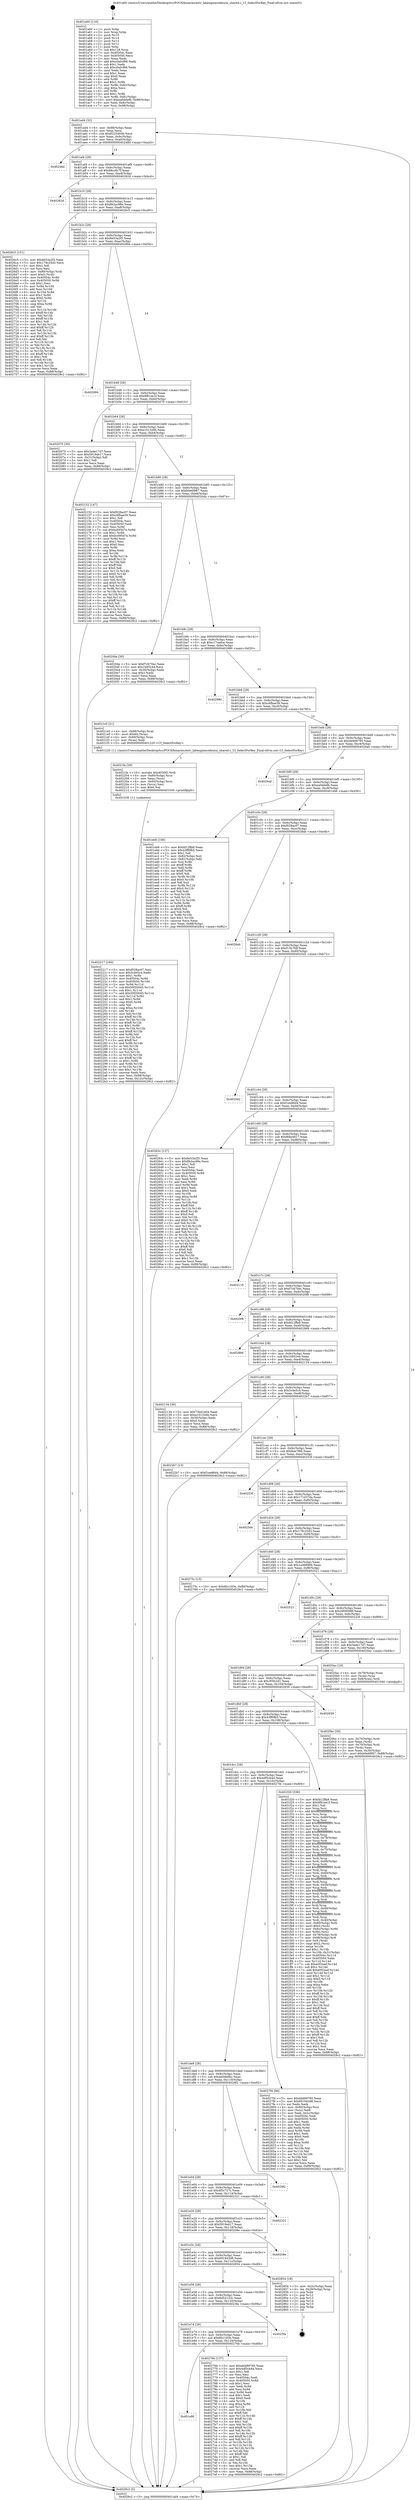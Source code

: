 digraph "0x401a60" {
  label = "0x401a60 (/mnt/c/Users/mathe/Desktop/tcc/POCII/binaries/extr_labenginecodeuiui_shared.c_UI_SelectForKey_Final-ollvm.out::main(0))"
  labelloc = "t"
  node[shape=record]

  Entry [label="",width=0.3,height=0.3,shape=circle,fillcolor=black,style=filled]
  "0x401ad4" [label="{
     0x401ad4 [32]\l
     | [instrs]\l
     &nbsp;&nbsp;0x401ad4 \<+6\>: mov -0x88(%rbp),%eax\l
     &nbsp;&nbsp;0x401ada \<+2\>: mov %eax,%ecx\l
     &nbsp;&nbsp;0x401adc \<+6\>: sub $0x8225493b,%ecx\l
     &nbsp;&nbsp;0x401ae2 \<+6\>: mov %eax,-0x9c(%rbp)\l
     &nbsp;&nbsp;0x401ae8 \<+6\>: mov %ecx,-0xa0(%rbp)\l
     &nbsp;&nbsp;0x401aee \<+6\>: je 000000000040248d \<main+0xa2d\>\l
  }"]
  "0x40248d" [label="{
     0x40248d\l
  }", style=dashed]
  "0x401af4" [label="{
     0x401af4 [28]\l
     | [instrs]\l
     &nbsp;&nbsp;0x401af4 \<+5\>: jmp 0000000000401af9 \<main+0x99\>\l
     &nbsp;&nbsp;0x401af9 \<+6\>: mov -0x9c(%rbp),%eax\l
     &nbsp;&nbsp;0x401aff \<+5\>: sub $0x88cc6c7f,%eax\l
     &nbsp;&nbsp;0x401b04 \<+6\>: mov %eax,-0xa4(%rbp)\l
     &nbsp;&nbsp;0x401b0a \<+6\>: je 000000000040262d \<main+0xbcd\>\l
  }"]
  Exit [label="",width=0.3,height=0.3,shape=circle,fillcolor=black,style=filled,peripheries=2]
  "0x40262d" [label="{
     0x40262d\l
  }", style=dashed]
  "0x401b10" [label="{
     0x401b10 [28]\l
     | [instrs]\l
     &nbsp;&nbsp;0x401b10 \<+5\>: jmp 0000000000401b15 \<main+0xb5\>\l
     &nbsp;&nbsp;0x401b15 \<+6\>: mov -0x9c(%rbp),%eax\l
     &nbsp;&nbsp;0x401b1b \<+5\>: sub $0x8b2ac98e,%eax\l
     &nbsp;&nbsp;0x401b20 \<+6\>: mov %eax,-0xa8(%rbp)\l
     &nbsp;&nbsp;0x401b26 \<+6\>: je 00000000004026c5 \<main+0xc65\>\l
  }"]
  "0x401e90" [label="{
     0x401e90\l
  }", style=dashed]
  "0x4026c5" [label="{
     0x4026c5 [151]\l
     | [instrs]\l
     &nbsp;&nbsp;0x4026c5 \<+5\>: mov $0x8e53a2f3,%eax\l
     &nbsp;&nbsp;0x4026ca \<+5\>: mov $0x179c25d3,%ecx\l
     &nbsp;&nbsp;0x4026cf \<+2\>: mov $0x1,%dl\l
     &nbsp;&nbsp;0x4026d1 \<+2\>: xor %esi,%esi\l
     &nbsp;&nbsp;0x4026d3 \<+4\>: mov -0x80(%rbp),%rdi\l
     &nbsp;&nbsp;0x4026d7 \<+6\>: movl $0x0,(%rdi)\l
     &nbsp;&nbsp;0x4026dd \<+8\>: mov 0x40504c,%r8d\l
     &nbsp;&nbsp;0x4026e5 \<+8\>: mov 0x405050,%r9d\l
     &nbsp;&nbsp;0x4026ed \<+3\>: sub $0x1,%esi\l
     &nbsp;&nbsp;0x4026f0 \<+3\>: mov %r8d,%r10d\l
     &nbsp;&nbsp;0x4026f3 \<+3\>: add %esi,%r10d\l
     &nbsp;&nbsp;0x4026f6 \<+4\>: imul %r10d,%r8d\l
     &nbsp;&nbsp;0x4026fa \<+4\>: and $0x1,%r8d\l
     &nbsp;&nbsp;0x4026fe \<+4\>: cmp $0x0,%r8d\l
     &nbsp;&nbsp;0x402702 \<+4\>: sete %r11b\l
     &nbsp;&nbsp;0x402706 \<+4\>: cmp $0xa,%r9d\l
     &nbsp;&nbsp;0x40270a \<+3\>: setl %bl\l
     &nbsp;&nbsp;0x40270d \<+3\>: mov %r11b,%r14b\l
     &nbsp;&nbsp;0x402710 \<+4\>: xor $0xff,%r14b\l
     &nbsp;&nbsp;0x402714 \<+3\>: mov %bl,%r15b\l
     &nbsp;&nbsp;0x402717 \<+4\>: xor $0xff,%r15b\l
     &nbsp;&nbsp;0x40271b \<+3\>: xor $0x1,%dl\l
     &nbsp;&nbsp;0x40271e \<+3\>: mov %r14b,%r12b\l
     &nbsp;&nbsp;0x402721 \<+4\>: and $0xff,%r12b\l
     &nbsp;&nbsp;0x402725 \<+3\>: and %dl,%r11b\l
     &nbsp;&nbsp;0x402728 \<+3\>: mov %r15b,%r13b\l
     &nbsp;&nbsp;0x40272b \<+4\>: and $0xff,%r13b\l
     &nbsp;&nbsp;0x40272f \<+2\>: and %dl,%bl\l
     &nbsp;&nbsp;0x402731 \<+3\>: or %r11b,%r12b\l
     &nbsp;&nbsp;0x402734 \<+3\>: or %bl,%r13b\l
     &nbsp;&nbsp;0x402737 \<+3\>: xor %r13b,%r12b\l
     &nbsp;&nbsp;0x40273a \<+3\>: or %r15b,%r14b\l
     &nbsp;&nbsp;0x40273d \<+4\>: xor $0xff,%r14b\l
     &nbsp;&nbsp;0x402741 \<+3\>: or $0x1,%dl\l
     &nbsp;&nbsp;0x402744 \<+3\>: and %dl,%r14b\l
     &nbsp;&nbsp;0x402747 \<+3\>: or %r14b,%r12b\l
     &nbsp;&nbsp;0x40274a \<+4\>: test $0x1,%r12b\l
     &nbsp;&nbsp;0x40274e \<+3\>: cmovne %ecx,%eax\l
     &nbsp;&nbsp;0x402751 \<+6\>: mov %eax,-0x88(%rbp)\l
     &nbsp;&nbsp;0x402757 \<+5\>: jmp 00000000004029c2 \<main+0xf62\>\l
  }"]
  "0x401b2c" [label="{
     0x401b2c [28]\l
     | [instrs]\l
     &nbsp;&nbsp;0x401b2c \<+5\>: jmp 0000000000401b31 \<main+0xd1\>\l
     &nbsp;&nbsp;0x401b31 \<+6\>: mov -0x9c(%rbp),%eax\l
     &nbsp;&nbsp;0x401b37 \<+5\>: sub $0x8e53a2f3,%eax\l
     &nbsp;&nbsp;0x401b3c \<+6\>: mov %eax,-0xac(%rbp)\l
     &nbsp;&nbsp;0x401b42 \<+6\>: je 0000000000402994 \<main+0xf34\>\l
  }"]
  "0x40276b" [label="{
     0x40276b [137]\l
     | [instrs]\l
     &nbsp;&nbsp;0x40276b \<+5\>: mov $0xdd489785,%eax\l
     &nbsp;&nbsp;0x402770 \<+5\>: mov $0x4df5cb4d,%ecx\l
     &nbsp;&nbsp;0x402775 \<+2\>: mov $0x1,%dl\l
     &nbsp;&nbsp;0x402777 \<+2\>: xor %esi,%esi\l
     &nbsp;&nbsp;0x402779 \<+7\>: mov 0x40504c,%edi\l
     &nbsp;&nbsp;0x402780 \<+8\>: mov 0x405050,%r8d\l
     &nbsp;&nbsp;0x402788 \<+3\>: sub $0x1,%esi\l
     &nbsp;&nbsp;0x40278b \<+3\>: mov %edi,%r9d\l
     &nbsp;&nbsp;0x40278e \<+3\>: add %esi,%r9d\l
     &nbsp;&nbsp;0x402791 \<+4\>: imul %r9d,%edi\l
     &nbsp;&nbsp;0x402795 \<+3\>: and $0x1,%edi\l
     &nbsp;&nbsp;0x402798 \<+3\>: cmp $0x0,%edi\l
     &nbsp;&nbsp;0x40279b \<+4\>: sete %r10b\l
     &nbsp;&nbsp;0x40279f \<+4\>: cmp $0xa,%r8d\l
     &nbsp;&nbsp;0x4027a3 \<+4\>: setl %r11b\l
     &nbsp;&nbsp;0x4027a7 \<+3\>: mov %r10b,%bl\l
     &nbsp;&nbsp;0x4027aa \<+3\>: xor $0xff,%bl\l
     &nbsp;&nbsp;0x4027ad \<+3\>: mov %r11b,%r14b\l
     &nbsp;&nbsp;0x4027b0 \<+4\>: xor $0xff,%r14b\l
     &nbsp;&nbsp;0x4027b4 \<+3\>: xor $0x1,%dl\l
     &nbsp;&nbsp;0x4027b7 \<+3\>: mov %bl,%r15b\l
     &nbsp;&nbsp;0x4027ba \<+4\>: and $0xff,%r15b\l
     &nbsp;&nbsp;0x4027be \<+3\>: and %dl,%r10b\l
     &nbsp;&nbsp;0x4027c1 \<+3\>: mov %r14b,%r12b\l
     &nbsp;&nbsp;0x4027c4 \<+4\>: and $0xff,%r12b\l
     &nbsp;&nbsp;0x4027c8 \<+3\>: and %dl,%r11b\l
     &nbsp;&nbsp;0x4027cb \<+3\>: or %r10b,%r15b\l
     &nbsp;&nbsp;0x4027ce \<+3\>: or %r11b,%r12b\l
     &nbsp;&nbsp;0x4027d1 \<+3\>: xor %r12b,%r15b\l
     &nbsp;&nbsp;0x4027d4 \<+3\>: or %r14b,%bl\l
     &nbsp;&nbsp;0x4027d7 \<+3\>: xor $0xff,%bl\l
     &nbsp;&nbsp;0x4027da \<+3\>: or $0x1,%dl\l
     &nbsp;&nbsp;0x4027dd \<+2\>: and %dl,%bl\l
     &nbsp;&nbsp;0x4027df \<+3\>: or %bl,%r15b\l
     &nbsp;&nbsp;0x4027e2 \<+4\>: test $0x1,%r15b\l
     &nbsp;&nbsp;0x4027e6 \<+3\>: cmovne %ecx,%eax\l
     &nbsp;&nbsp;0x4027e9 \<+6\>: mov %eax,-0x88(%rbp)\l
     &nbsp;&nbsp;0x4027ef \<+5\>: jmp 00000000004029c2 \<main+0xf62\>\l
  }"]
  "0x402994" [label="{
     0x402994\l
  }", style=dashed]
  "0x401b48" [label="{
     0x401b48 [28]\l
     | [instrs]\l
     &nbsp;&nbsp;0x401b48 \<+5\>: jmp 0000000000401b4d \<main+0xed\>\l
     &nbsp;&nbsp;0x401b4d \<+6\>: mov -0x9c(%rbp),%eax\l
     &nbsp;&nbsp;0x401b53 \<+5\>: sub $0x9f81ee1f,%eax\l
     &nbsp;&nbsp;0x401b58 \<+6\>: mov %eax,-0xb0(%rbp)\l
     &nbsp;&nbsp;0x401b5e \<+6\>: je 0000000000402070 \<main+0x610\>\l
  }"]
  "0x401e74" [label="{
     0x401e74 [28]\l
     | [instrs]\l
     &nbsp;&nbsp;0x401e74 \<+5\>: jmp 0000000000401e79 \<main+0x419\>\l
     &nbsp;&nbsp;0x401e79 \<+6\>: mov -0x9c(%rbp),%eax\l
     &nbsp;&nbsp;0x401e7f \<+5\>: sub $0x6fcc183e,%eax\l
     &nbsp;&nbsp;0x401e84 \<+6\>: mov %eax,-0x124(%rbp)\l
     &nbsp;&nbsp;0x401e8a \<+6\>: je 000000000040276b \<main+0xd0b\>\l
  }"]
  "0x402070" [label="{
     0x402070 [30]\l
     | [instrs]\l
     &nbsp;&nbsp;0x402070 \<+5\>: mov $0x3ade17d7,%eax\l
     &nbsp;&nbsp;0x402075 \<+5\>: mov $0x5919ab17,%ecx\l
     &nbsp;&nbsp;0x40207a \<+3\>: mov -0x31(%rbp),%dl\l
     &nbsp;&nbsp;0x40207d \<+3\>: test $0x1,%dl\l
     &nbsp;&nbsp;0x402080 \<+3\>: cmovne %ecx,%eax\l
     &nbsp;&nbsp;0x402083 \<+6\>: mov %eax,-0x88(%rbp)\l
     &nbsp;&nbsp;0x402089 \<+5\>: jmp 00000000004029c2 \<main+0xf62\>\l
  }"]
  "0x401b64" [label="{
     0x401b64 [28]\l
     | [instrs]\l
     &nbsp;&nbsp;0x401b64 \<+5\>: jmp 0000000000401b69 \<main+0x109\>\l
     &nbsp;&nbsp;0x401b69 \<+6\>: mov -0x9c(%rbp),%eax\l
     &nbsp;&nbsp;0x401b6f \<+5\>: sub $0xa101326b,%eax\l
     &nbsp;&nbsp;0x401b74 \<+6\>: mov %eax,-0xb4(%rbp)\l
     &nbsp;&nbsp;0x401b7a \<+6\>: je 0000000000402152 \<main+0x6f2\>\l
  }"]
  "0x4023fa" [label="{
     0x4023fa\l
  }", style=dashed]
  "0x402152" [label="{
     0x402152 [147]\l
     | [instrs]\l
     &nbsp;&nbsp;0x402152 \<+5\>: mov $0xf028ac07,%eax\l
     &nbsp;&nbsp;0x402157 \<+5\>: mov $0xc6fbae39,%ecx\l
     &nbsp;&nbsp;0x40215c \<+2\>: mov $0x1,%dl\l
     &nbsp;&nbsp;0x40215e \<+7\>: mov 0x40504c,%esi\l
     &nbsp;&nbsp;0x402165 \<+7\>: mov 0x405050,%edi\l
     &nbsp;&nbsp;0x40216c \<+3\>: mov %esi,%r8d\l
     &nbsp;&nbsp;0x40216f \<+7\>: sub $0xbc695d7e,%r8d\l
     &nbsp;&nbsp;0x402176 \<+4\>: sub $0x1,%r8d\l
     &nbsp;&nbsp;0x40217a \<+7\>: add $0xbc695d7e,%r8d\l
     &nbsp;&nbsp;0x402181 \<+4\>: imul %r8d,%esi\l
     &nbsp;&nbsp;0x402185 \<+3\>: and $0x1,%esi\l
     &nbsp;&nbsp;0x402188 \<+3\>: cmp $0x0,%esi\l
     &nbsp;&nbsp;0x40218b \<+4\>: sete %r9b\l
     &nbsp;&nbsp;0x40218f \<+3\>: cmp $0xa,%edi\l
     &nbsp;&nbsp;0x402192 \<+4\>: setl %r10b\l
     &nbsp;&nbsp;0x402196 \<+3\>: mov %r9b,%r11b\l
     &nbsp;&nbsp;0x402199 \<+4\>: xor $0xff,%r11b\l
     &nbsp;&nbsp;0x40219d \<+3\>: mov %r10b,%bl\l
     &nbsp;&nbsp;0x4021a0 \<+3\>: xor $0xff,%bl\l
     &nbsp;&nbsp;0x4021a3 \<+3\>: xor $0x0,%dl\l
     &nbsp;&nbsp;0x4021a6 \<+3\>: mov %r11b,%r14b\l
     &nbsp;&nbsp;0x4021a9 \<+4\>: and $0x0,%r14b\l
     &nbsp;&nbsp;0x4021ad \<+3\>: and %dl,%r9b\l
     &nbsp;&nbsp;0x4021b0 \<+3\>: mov %bl,%r15b\l
     &nbsp;&nbsp;0x4021b3 \<+4\>: and $0x0,%r15b\l
     &nbsp;&nbsp;0x4021b7 \<+3\>: and %dl,%r10b\l
     &nbsp;&nbsp;0x4021ba \<+3\>: or %r9b,%r14b\l
     &nbsp;&nbsp;0x4021bd \<+3\>: or %r10b,%r15b\l
     &nbsp;&nbsp;0x4021c0 \<+3\>: xor %r15b,%r14b\l
     &nbsp;&nbsp;0x4021c3 \<+3\>: or %bl,%r11b\l
     &nbsp;&nbsp;0x4021c6 \<+4\>: xor $0xff,%r11b\l
     &nbsp;&nbsp;0x4021ca \<+3\>: or $0x0,%dl\l
     &nbsp;&nbsp;0x4021cd \<+3\>: and %dl,%r11b\l
     &nbsp;&nbsp;0x4021d0 \<+3\>: or %r11b,%r14b\l
     &nbsp;&nbsp;0x4021d3 \<+4\>: test $0x1,%r14b\l
     &nbsp;&nbsp;0x4021d7 \<+3\>: cmovne %ecx,%eax\l
     &nbsp;&nbsp;0x4021da \<+6\>: mov %eax,-0x88(%rbp)\l
     &nbsp;&nbsp;0x4021e0 \<+5\>: jmp 00000000004029c2 \<main+0xf62\>\l
  }"]
  "0x401b80" [label="{
     0x401b80 [28]\l
     | [instrs]\l
     &nbsp;&nbsp;0x401b80 \<+5\>: jmp 0000000000401b85 \<main+0x125\>\l
     &nbsp;&nbsp;0x401b85 \<+6\>: mov -0x9c(%rbp),%eax\l
     &nbsp;&nbsp;0x401b8b \<+5\>: sub $0xb0e6f987,%eax\l
     &nbsp;&nbsp;0x401b90 \<+6\>: mov %eax,-0xb8(%rbp)\l
     &nbsp;&nbsp;0x401b96 \<+6\>: je 00000000004020da \<main+0x67a\>\l
  }"]
  "0x401e58" [label="{
     0x401e58 [28]\l
     | [instrs]\l
     &nbsp;&nbsp;0x401e58 \<+5\>: jmp 0000000000401e5d \<main+0x3fd\>\l
     &nbsp;&nbsp;0x401e5d \<+6\>: mov -0x9c(%rbp),%eax\l
     &nbsp;&nbsp;0x401e63 \<+5\>: sub $0x6d52123c,%eax\l
     &nbsp;&nbsp;0x401e68 \<+6\>: mov %eax,-0x120(%rbp)\l
     &nbsp;&nbsp;0x401e6e \<+6\>: je 00000000004023fa \<main+0x99a\>\l
  }"]
  "0x4020da" [label="{
     0x4020da [30]\l
     | [instrs]\l
     &nbsp;&nbsp;0x4020da \<+5\>: mov $0xf7c670ec,%eax\l
     &nbsp;&nbsp;0x4020df \<+5\>: mov $0x1b95244,%ecx\l
     &nbsp;&nbsp;0x4020e4 \<+3\>: mov -0x30(%rbp),%edx\l
     &nbsp;&nbsp;0x4020e7 \<+3\>: cmp $0x1,%edx\l
     &nbsp;&nbsp;0x4020ea \<+3\>: cmovl %ecx,%eax\l
     &nbsp;&nbsp;0x4020ed \<+6\>: mov %eax,-0x88(%rbp)\l
     &nbsp;&nbsp;0x4020f3 \<+5\>: jmp 00000000004029c2 \<main+0xf62\>\l
  }"]
  "0x401b9c" [label="{
     0x401b9c [28]\l
     | [instrs]\l
     &nbsp;&nbsp;0x401b9c \<+5\>: jmp 0000000000401ba1 \<main+0x141\>\l
     &nbsp;&nbsp;0x401ba1 \<+6\>: mov -0x9c(%rbp),%eax\l
     &nbsp;&nbsp;0x401ba7 \<+5\>: sub $0xc17cadce,%eax\l
     &nbsp;&nbsp;0x401bac \<+6\>: mov %eax,-0xbc(%rbp)\l
     &nbsp;&nbsp;0x401bb2 \<+6\>: je 0000000000402980 \<main+0xf20\>\l
  }"]
  "0x402854" [label="{
     0x402854 [18]\l
     | [instrs]\l
     &nbsp;&nbsp;0x402854 \<+3\>: mov -0x2c(%rbp),%eax\l
     &nbsp;&nbsp;0x402857 \<+4\>: lea -0x28(%rbp),%rsp\l
     &nbsp;&nbsp;0x40285b \<+1\>: pop %rbx\l
     &nbsp;&nbsp;0x40285c \<+2\>: pop %r12\l
     &nbsp;&nbsp;0x40285e \<+2\>: pop %r13\l
     &nbsp;&nbsp;0x402860 \<+2\>: pop %r14\l
     &nbsp;&nbsp;0x402862 \<+2\>: pop %r15\l
     &nbsp;&nbsp;0x402864 \<+1\>: pop %rbp\l
     &nbsp;&nbsp;0x402865 \<+1\>: ret\l
  }"]
  "0x402980" [label="{
     0x402980\l
  }", style=dashed]
  "0x401bb8" [label="{
     0x401bb8 [28]\l
     | [instrs]\l
     &nbsp;&nbsp;0x401bb8 \<+5\>: jmp 0000000000401bbd \<main+0x15d\>\l
     &nbsp;&nbsp;0x401bbd \<+6\>: mov -0x9c(%rbp),%eax\l
     &nbsp;&nbsp;0x401bc3 \<+5\>: sub $0xc6fbae39,%eax\l
     &nbsp;&nbsp;0x401bc8 \<+6\>: mov %eax,-0xc0(%rbp)\l
     &nbsp;&nbsp;0x401bce \<+6\>: je 00000000004021e5 \<main+0x785\>\l
  }"]
  "0x401e3c" [label="{
     0x401e3c [28]\l
     | [instrs]\l
     &nbsp;&nbsp;0x401e3c \<+5\>: jmp 0000000000401e41 \<main+0x3e1\>\l
     &nbsp;&nbsp;0x401e41 \<+6\>: mov -0x9c(%rbp),%eax\l
     &nbsp;&nbsp;0x401e47 \<+5\>: sub $0x691943d8,%eax\l
     &nbsp;&nbsp;0x401e4c \<+6\>: mov %eax,-0x11c(%rbp)\l
     &nbsp;&nbsp;0x401e52 \<+6\>: je 0000000000402854 \<main+0xdf4\>\l
  }"]
  "0x4021e5" [label="{
     0x4021e5 [21]\l
     | [instrs]\l
     &nbsp;&nbsp;0x4021e5 \<+4\>: mov -0x68(%rbp),%rax\l
     &nbsp;&nbsp;0x4021e9 \<+6\>: movl $0x64,(%rax)\l
     &nbsp;&nbsp;0x4021ef \<+4\>: mov -0x68(%rbp),%rax\l
     &nbsp;&nbsp;0x4021f3 \<+2\>: mov (%rax),%edi\l
     &nbsp;&nbsp;0x4021f5 \<+5\>: call 0000000000401220 \<UI_SelectForKey\>\l
     | [calls]\l
     &nbsp;&nbsp;0x401220 \{1\} (/mnt/c/Users/mathe/Desktop/tcc/POCII/binaries/extr_labenginecodeuiui_shared.c_UI_SelectForKey_Final-ollvm.out::UI_SelectForKey)\l
  }"]
  "0x401bd4" [label="{
     0x401bd4 [28]\l
     | [instrs]\l
     &nbsp;&nbsp;0x401bd4 \<+5\>: jmp 0000000000401bd9 \<main+0x179\>\l
     &nbsp;&nbsp;0x401bd9 \<+6\>: mov -0x9c(%rbp),%eax\l
     &nbsp;&nbsp;0x401bdf \<+5\>: sub $0xdd489785,%eax\l
     &nbsp;&nbsp;0x401be4 \<+6\>: mov %eax,-0xc4(%rbp)\l
     &nbsp;&nbsp;0x401bea \<+6\>: je 00000000004029ad \<main+0xf4d\>\l
  }"]
  "0x40208e" [label="{
     0x40208e\l
  }", style=dashed]
  "0x4029ad" [label="{
     0x4029ad\l
  }", style=dashed]
  "0x401bf0" [label="{
     0x401bf0 [28]\l
     | [instrs]\l
     &nbsp;&nbsp;0x401bf0 \<+5\>: jmp 0000000000401bf5 \<main+0x195\>\l
     &nbsp;&nbsp;0x401bf5 \<+6\>: mov -0x9c(%rbp),%eax\l
     &nbsp;&nbsp;0x401bfb \<+5\>: sub $0xea0ddefb,%eax\l
     &nbsp;&nbsp;0x401c00 \<+6\>: mov %eax,-0xc8(%rbp)\l
     &nbsp;&nbsp;0x401c06 \<+6\>: je 0000000000401eb6 \<main+0x456\>\l
  }"]
  "0x401e20" [label="{
     0x401e20 [28]\l
     | [instrs]\l
     &nbsp;&nbsp;0x401e20 \<+5\>: jmp 0000000000401e25 \<main+0x3c5\>\l
     &nbsp;&nbsp;0x401e25 \<+6\>: mov -0x9c(%rbp),%eax\l
     &nbsp;&nbsp;0x401e2b \<+5\>: sub $0x5919ab17,%eax\l
     &nbsp;&nbsp;0x401e30 \<+6\>: mov %eax,-0x118(%rbp)\l
     &nbsp;&nbsp;0x401e36 \<+6\>: je 000000000040208e \<main+0x62e\>\l
  }"]
  "0x401eb6" [label="{
     0x401eb6 [106]\l
     | [instrs]\l
     &nbsp;&nbsp;0x401eb6 \<+5\>: mov $0xfd12ffa9,%eax\l
     &nbsp;&nbsp;0x401ebb \<+5\>: mov $0x43ff0fb5,%ecx\l
     &nbsp;&nbsp;0x401ec0 \<+2\>: mov $0x1,%dl\l
     &nbsp;&nbsp;0x401ec2 \<+7\>: mov -0x82(%rbp),%sil\l
     &nbsp;&nbsp;0x401ec9 \<+7\>: mov -0x81(%rbp),%dil\l
     &nbsp;&nbsp;0x401ed0 \<+3\>: mov %sil,%r8b\l
     &nbsp;&nbsp;0x401ed3 \<+4\>: xor $0xff,%r8b\l
     &nbsp;&nbsp;0x401ed7 \<+3\>: mov %dil,%r9b\l
     &nbsp;&nbsp;0x401eda \<+4\>: xor $0xff,%r9b\l
     &nbsp;&nbsp;0x401ede \<+3\>: xor $0x0,%dl\l
     &nbsp;&nbsp;0x401ee1 \<+3\>: mov %r8b,%r10b\l
     &nbsp;&nbsp;0x401ee4 \<+4\>: and $0x0,%r10b\l
     &nbsp;&nbsp;0x401ee8 \<+3\>: and %dl,%sil\l
     &nbsp;&nbsp;0x401eeb \<+3\>: mov %r9b,%r11b\l
     &nbsp;&nbsp;0x401eee \<+4\>: and $0x0,%r11b\l
     &nbsp;&nbsp;0x401ef2 \<+3\>: and %dl,%dil\l
     &nbsp;&nbsp;0x401ef5 \<+3\>: or %sil,%r10b\l
     &nbsp;&nbsp;0x401ef8 \<+3\>: or %dil,%r11b\l
     &nbsp;&nbsp;0x401efb \<+3\>: xor %r11b,%r10b\l
     &nbsp;&nbsp;0x401efe \<+3\>: or %r9b,%r8b\l
     &nbsp;&nbsp;0x401f01 \<+4\>: xor $0xff,%r8b\l
     &nbsp;&nbsp;0x401f05 \<+3\>: or $0x0,%dl\l
     &nbsp;&nbsp;0x401f08 \<+3\>: and %dl,%r8b\l
     &nbsp;&nbsp;0x401f0b \<+3\>: or %r8b,%r10b\l
     &nbsp;&nbsp;0x401f0e \<+4\>: test $0x1,%r10b\l
     &nbsp;&nbsp;0x401f12 \<+3\>: cmovne %ecx,%eax\l
     &nbsp;&nbsp;0x401f15 \<+6\>: mov %eax,-0x88(%rbp)\l
     &nbsp;&nbsp;0x401f1b \<+5\>: jmp 00000000004029c2 \<main+0xf62\>\l
  }"]
  "0x401c0c" [label="{
     0x401c0c [28]\l
     | [instrs]\l
     &nbsp;&nbsp;0x401c0c \<+5\>: jmp 0000000000401c11 \<main+0x1b1\>\l
     &nbsp;&nbsp;0x401c11 \<+6\>: mov -0x9c(%rbp),%eax\l
     &nbsp;&nbsp;0x401c17 \<+5\>: sub $0xf028ac07,%eax\l
     &nbsp;&nbsp;0x401c1c \<+6\>: mov %eax,-0xcc(%rbp)\l
     &nbsp;&nbsp;0x401c22 \<+6\>: je 00000000004028ab \<main+0xe4b\>\l
  }"]
  "0x4029c2" [label="{
     0x4029c2 [5]\l
     | [instrs]\l
     &nbsp;&nbsp;0x4029c2 \<+5\>: jmp 0000000000401ad4 \<main+0x74\>\l
  }"]
  "0x401a60" [label="{
     0x401a60 [116]\l
     | [instrs]\l
     &nbsp;&nbsp;0x401a60 \<+1\>: push %rbp\l
     &nbsp;&nbsp;0x401a61 \<+3\>: mov %rsp,%rbp\l
     &nbsp;&nbsp;0x401a64 \<+2\>: push %r15\l
     &nbsp;&nbsp;0x401a66 \<+2\>: push %r14\l
     &nbsp;&nbsp;0x401a68 \<+2\>: push %r13\l
     &nbsp;&nbsp;0x401a6a \<+2\>: push %r12\l
     &nbsp;&nbsp;0x401a6c \<+1\>: push %rbx\l
     &nbsp;&nbsp;0x401a6d \<+7\>: sub $0x128,%rsp\l
     &nbsp;&nbsp;0x401a74 \<+7\>: mov 0x40504c,%eax\l
     &nbsp;&nbsp;0x401a7b \<+7\>: mov 0x405050,%ecx\l
     &nbsp;&nbsp;0x401a82 \<+2\>: mov %eax,%edx\l
     &nbsp;&nbsp;0x401a84 \<+6\>: add $0xc0a0cf66,%edx\l
     &nbsp;&nbsp;0x401a8a \<+3\>: sub $0x1,%edx\l
     &nbsp;&nbsp;0x401a8d \<+6\>: sub $0xc0a0cf66,%edx\l
     &nbsp;&nbsp;0x401a93 \<+3\>: imul %edx,%eax\l
     &nbsp;&nbsp;0x401a96 \<+3\>: and $0x1,%eax\l
     &nbsp;&nbsp;0x401a99 \<+3\>: cmp $0x0,%eax\l
     &nbsp;&nbsp;0x401a9c \<+4\>: sete %r8b\l
     &nbsp;&nbsp;0x401aa0 \<+4\>: and $0x1,%r8b\l
     &nbsp;&nbsp;0x401aa4 \<+7\>: mov %r8b,-0x82(%rbp)\l
     &nbsp;&nbsp;0x401aab \<+3\>: cmp $0xa,%ecx\l
     &nbsp;&nbsp;0x401aae \<+4\>: setl %r8b\l
     &nbsp;&nbsp;0x401ab2 \<+4\>: and $0x1,%r8b\l
     &nbsp;&nbsp;0x401ab6 \<+7\>: mov %r8b,-0x81(%rbp)\l
     &nbsp;&nbsp;0x401abd \<+10\>: movl $0xea0ddefb,-0x88(%rbp)\l
     &nbsp;&nbsp;0x401ac7 \<+6\>: mov %edi,-0x8c(%rbp)\l
     &nbsp;&nbsp;0x401acd \<+7\>: mov %rsi,-0x98(%rbp)\l
  }"]
  "0x402321" [label="{
     0x402321\l
  }", style=dashed]
  "0x4028ab" [label="{
     0x4028ab\l
  }", style=dashed]
  "0x401c28" [label="{
     0x401c28 [28]\l
     | [instrs]\l
     &nbsp;&nbsp;0x401c28 \<+5\>: jmp 0000000000401c2d \<main+0x1cd\>\l
     &nbsp;&nbsp;0x401c2d \<+6\>: mov -0x9c(%rbp),%eax\l
     &nbsp;&nbsp;0x401c33 \<+5\>: sub $0xf13b7fdf,%eax\l
     &nbsp;&nbsp;0x401c38 \<+6\>: mov %eax,-0xd0(%rbp)\l
     &nbsp;&nbsp;0x401c3e \<+6\>: je 00000000004025d2 \<main+0xb72\>\l
  }"]
  "0x401e04" [label="{
     0x401e04 [28]\l
     | [instrs]\l
     &nbsp;&nbsp;0x401e04 \<+5\>: jmp 0000000000401e09 \<main+0x3a9\>\l
     &nbsp;&nbsp;0x401e09 \<+6\>: mov -0x9c(%rbp),%eax\l
     &nbsp;&nbsp;0x401e0f \<+5\>: sub $0x4f5c727c,%eax\l
     &nbsp;&nbsp;0x401e14 \<+6\>: mov %eax,-0x114(%rbp)\l
     &nbsp;&nbsp;0x401e1a \<+6\>: je 0000000000402321 \<main+0x8c1\>\l
  }"]
  "0x4025d2" [label="{
     0x4025d2\l
  }", style=dashed]
  "0x401c44" [label="{
     0x401c44 [28]\l
     | [instrs]\l
     &nbsp;&nbsp;0x401c44 \<+5\>: jmp 0000000000401c49 \<main+0x1e9\>\l
     &nbsp;&nbsp;0x401c49 \<+6\>: mov -0x9c(%rbp),%eax\l
     &nbsp;&nbsp;0x401c4f \<+5\>: sub $0xf1ee86d4,%eax\l
     &nbsp;&nbsp;0x401c54 \<+6\>: mov %eax,-0xd4(%rbp)\l
     &nbsp;&nbsp;0x401c5a \<+6\>: je 000000000040263c \<main+0xbdc\>\l
  }"]
  "0x4028f2" [label="{
     0x4028f2\l
  }", style=dashed]
  "0x40263c" [label="{
     0x40263c [137]\l
     | [instrs]\l
     &nbsp;&nbsp;0x40263c \<+5\>: mov $0x8e53a2f3,%eax\l
     &nbsp;&nbsp;0x402641 \<+5\>: mov $0x8b2ac98e,%ecx\l
     &nbsp;&nbsp;0x402646 \<+2\>: mov $0x1,%dl\l
     &nbsp;&nbsp;0x402648 \<+2\>: xor %esi,%esi\l
     &nbsp;&nbsp;0x40264a \<+7\>: mov 0x40504c,%edi\l
     &nbsp;&nbsp;0x402651 \<+8\>: mov 0x405050,%r8d\l
     &nbsp;&nbsp;0x402659 \<+3\>: sub $0x1,%esi\l
     &nbsp;&nbsp;0x40265c \<+3\>: mov %edi,%r9d\l
     &nbsp;&nbsp;0x40265f \<+3\>: add %esi,%r9d\l
     &nbsp;&nbsp;0x402662 \<+4\>: imul %r9d,%edi\l
     &nbsp;&nbsp;0x402666 \<+3\>: and $0x1,%edi\l
     &nbsp;&nbsp;0x402669 \<+3\>: cmp $0x0,%edi\l
     &nbsp;&nbsp;0x40266c \<+4\>: sete %r10b\l
     &nbsp;&nbsp;0x402670 \<+4\>: cmp $0xa,%r8d\l
     &nbsp;&nbsp;0x402674 \<+4\>: setl %r11b\l
     &nbsp;&nbsp;0x402678 \<+3\>: mov %r10b,%bl\l
     &nbsp;&nbsp;0x40267b \<+3\>: xor $0xff,%bl\l
     &nbsp;&nbsp;0x40267e \<+3\>: mov %r11b,%r14b\l
     &nbsp;&nbsp;0x402681 \<+4\>: xor $0xff,%r14b\l
     &nbsp;&nbsp;0x402685 \<+3\>: xor $0x0,%dl\l
     &nbsp;&nbsp;0x402688 \<+3\>: mov %bl,%r15b\l
     &nbsp;&nbsp;0x40268b \<+4\>: and $0x0,%r15b\l
     &nbsp;&nbsp;0x40268f \<+3\>: and %dl,%r10b\l
     &nbsp;&nbsp;0x402692 \<+3\>: mov %r14b,%r12b\l
     &nbsp;&nbsp;0x402695 \<+4\>: and $0x0,%r12b\l
     &nbsp;&nbsp;0x402699 \<+3\>: and %dl,%r11b\l
     &nbsp;&nbsp;0x40269c \<+3\>: or %r10b,%r15b\l
     &nbsp;&nbsp;0x40269f \<+3\>: or %r11b,%r12b\l
     &nbsp;&nbsp;0x4026a2 \<+3\>: xor %r12b,%r15b\l
     &nbsp;&nbsp;0x4026a5 \<+3\>: or %r14b,%bl\l
     &nbsp;&nbsp;0x4026a8 \<+3\>: xor $0xff,%bl\l
     &nbsp;&nbsp;0x4026ab \<+3\>: or $0x0,%dl\l
     &nbsp;&nbsp;0x4026ae \<+2\>: and %dl,%bl\l
     &nbsp;&nbsp;0x4026b0 \<+3\>: or %bl,%r15b\l
     &nbsp;&nbsp;0x4026b3 \<+4\>: test $0x1,%r15b\l
     &nbsp;&nbsp;0x4026b7 \<+3\>: cmovne %ecx,%eax\l
     &nbsp;&nbsp;0x4026ba \<+6\>: mov %eax,-0x88(%rbp)\l
     &nbsp;&nbsp;0x4026c0 \<+5\>: jmp 00000000004029c2 \<main+0xf62\>\l
  }"]
  "0x401c60" [label="{
     0x401c60 [28]\l
     | [instrs]\l
     &nbsp;&nbsp;0x401c60 \<+5\>: jmp 0000000000401c65 \<main+0x205\>\l
     &nbsp;&nbsp;0x401c65 \<+6\>: mov -0x9c(%rbp),%eax\l
     &nbsp;&nbsp;0x401c6b \<+5\>: sub $0xf68a4817,%eax\l
     &nbsp;&nbsp;0x401c70 \<+6\>: mov %eax,-0xd8(%rbp)\l
     &nbsp;&nbsp;0x401c76 \<+6\>: je 0000000000402116 \<main+0x6b6\>\l
  }"]
  "0x401de8" [label="{
     0x401de8 [28]\l
     | [instrs]\l
     &nbsp;&nbsp;0x401de8 \<+5\>: jmp 0000000000401ded \<main+0x38d\>\l
     &nbsp;&nbsp;0x401ded \<+6\>: mov -0x9c(%rbp),%eax\l
     &nbsp;&nbsp;0x401df3 \<+5\>: sub $0x4e0db6bc,%eax\l
     &nbsp;&nbsp;0x401df8 \<+6\>: mov %eax,-0x110(%rbp)\l
     &nbsp;&nbsp;0x401dfe \<+6\>: je 00000000004028f2 \<main+0xe92\>\l
  }"]
  "0x402116" [label="{
     0x402116\l
  }", style=dashed]
  "0x401c7c" [label="{
     0x401c7c [28]\l
     | [instrs]\l
     &nbsp;&nbsp;0x401c7c \<+5\>: jmp 0000000000401c81 \<main+0x221\>\l
     &nbsp;&nbsp;0x401c81 \<+6\>: mov -0x9c(%rbp),%eax\l
     &nbsp;&nbsp;0x401c87 \<+5\>: sub $0xf7c670ec,%eax\l
     &nbsp;&nbsp;0x401c8c \<+6\>: mov %eax,-0xdc(%rbp)\l
     &nbsp;&nbsp;0x401c92 \<+6\>: je 00000000004020f8 \<main+0x698\>\l
  }"]
  "0x4027f4" [label="{
     0x4027f4 [96]\l
     | [instrs]\l
     &nbsp;&nbsp;0x4027f4 \<+5\>: mov $0xdd489785,%eax\l
     &nbsp;&nbsp;0x4027f9 \<+5\>: mov $0x691943d8,%ecx\l
     &nbsp;&nbsp;0x4027fe \<+2\>: xor %edx,%edx\l
     &nbsp;&nbsp;0x402800 \<+4\>: mov -0x80(%rbp),%rsi\l
     &nbsp;&nbsp;0x402804 \<+2\>: mov (%rsi),%edi\l
     &nbsp;&nbsp;0x402806 \<+3\>: mov %edi,-0x2c(%rbp)\l
     &nbsp;&nbsp;0x402809 \<+7\>: mov 0x40504c,%edi\l
     &nbsp;&nbsp;0x402810 \<+8\>: mov 0x405050,%r8d\l
     &nbsp;&nbsp;0x402818 \<+3\>: sub $0x1,%edx\l
     &nbsp;&nbsp;0x40281b \<+3\>: mov %edi,%r9d\l
     &nbsp;&nbsp;0x40281e \<+3\>: add %edx,%r9d\l
     &nbsp;&nbsp;0x402821 \<+4\>: imul %r9d,%edi\l
     &nbsp;&nbsp;0x402825 \<+3\>: and $0x1,%edi\l
     &nbsp;&nbsp;0x402828 \<+3\>: cmp $0x0,%edi\l
     &nbsp;&nbsp;0x40282b \<+4\>: sete %r10b\l
     &nbsp;&nbsp;0x40282f \<+4\>: cmp $0xa,%r8d\l
     &nbsp;&nbsp;0x402833 \<+4\>: setl %r11b\l
     &nbsp;&nbsp;0x402837 \<+3\>: mov %r10b,%bl\l
     &nbsp;&nbsp;0x40283a \<+3\>: and %r11b,%bl\l
     &nbsp;&nbsp;0x40283d \<+3\>: xor %r11b,%r10b\l
     &nbsp;&nbsp;0x402840 \<+3\>: or %r10b,%bl\l
     &nbsp;&nbsp;0x402843 \<+3\>: test $0x1,%bl\l
     &nbsp;&nbsp;0x402846 \<+3\>: cmovne %ecx,%eax\l
     &nbsp;&nbsp;0x402849 \<+6\>: mov %eax,-0x88(%rbp)\l
     &nbsp;&nbsp;0x40284f \<+5\>: jmp 00000000004029c2 \<main+0xf62\>\l
  }"]
  "0x4020f8" [label="{
     0x4020f8\l
  }", style=dashed]
  "0x401c98" [label="{
     0x401c98 [28]\l
     | [instrs]\l
     &nbsp;&nbsp;0x401c98 \<+5\>: jmp 0000000000401c9d \<main+0x23d\>\l
     &nbsp;&nbsp;0x401c9d \<+6\>: mov -0x9c(%rbp),%eax\l
     &nbsp;&nbsp;0x401ca3 \<+5\>: sub $0xfd12ffa9,%eax\l
     &nbsp;&nbsp;0x401ca8 \<+6\>: mov %eax,-0xe0(%rbp)\l
     &nbsp;&nbsp;0x401cae \<+6\>: je 0000000000402866 \<main+0xe06\>\l
  }"]
  "0x402217" [label="{
     0x402217 [160]\l
     | [instrs]\l
     &nbsp;&nbsp;0x402217 \<+5\>: mov $0xf028ac07,%esi\l
     &nbsp;&nbsp;0x40221c \<+5\>: mov $0x5c4e5c4,%edx\l
     &nbsp;&nbsp;0x402221 \<+3\>: mov $0x1,%r8b\l
     &nbsp;&nbsp;0x402224 \<+8\>: mov 0x40504c,%r9d\l
     &nbsp;&nbsp;0x40222c \<+8\>: mov 0x405050,%r10d\l
     &nbsp;&nbsp;0x402234 \<+3\>: mov %r9d,%r11d\l
     &nbsp;&nbsp;0x402237 \<+7\>: sub $0x50f20045,%r11d\l
     &nbsp;&nbsp;0x40223e \<+4\>: sub $0x1,%r11d\l
     &nbsp;&nbsp;0x402242 \<+7\>: add $0x50f20045,%r11d\l
     &nbsp;&nbsp;0x402249 \<+4\>: imul %r11d,%r9d\l
     &nbsp;&nbsp;0x40224d \<+4\>: and $0x1,%r9d\l
     &nbsp;&nbsp;0x402251 \<+4\>: cmp $0x0,%r9d\l
     &nbsp;&nbsp;0x402255 \<+3\>: sete %bl\l
     &nbsp;&nbsp;0x402258 \<+4\>: cmp $0xa,%r10d\l
     &nbsp;&nbsp;0x40225c \<+4\>: setl %r14b\l
     &nbsp;&nbsp;0x402260 \<+3\>: mov %bl,%r15b\l
     &nbsp;&nbsp;0x402263 \<+4\>: xor $0xff,%r15b\l
     &nbsp;&nbsp;0x402267 \<+3\>: mov %r14b,%r12b\l
     &nbsp;&nbsp;0x40226a \<+4\>: xor $0xff,%r12b\l
     &nbsp;&nbsp;0x40226e \<+4\>: xor $0x1,%r8b\l
     &nbsp;&nbsp;0x402272 \<+3\>: mov %r15b,%r13b\l
     &nbsp;&nbsp;0x402275 \<+4\>: and $0xff,%r13b\l
     &nbsp;&nbsp;0x402279 \<+3\>: and %r8b,%bl\l
     &nbsp;&nbsp;0x40227c \<+3\>: mov %r12b,%cl\l
     &nbsp;&nbsp;0x40227f \<+3\>: and $0xff,%cl\l
     &nbsp;&nbsp;0x402282 \<+3\>: and %r8b,%r14b\l
     &nbsp;&nbsp;0x402285 \<+3\>: or %bl,%r13b\l
     &nbsp;&nbsp;0x402288 \<+3\>: or %r14b,%cl\l
     &nbsp;&nbsp;0x40228b \<+3\>: xor %cl,%r13b\l
     &nbsp;&nbsp;0x40228e \<+3\>: or %r12b,%r15b\l
     &nbsp;&nbsp;0x402291 \<+4\>: xor $0xff,%r15b\l
     &nbsp;&nbsp;0x402295 \<+4\>: or $0x1,%r8b\l
     &nbsp;&nbsp;0x402299 \<+3\>: and %r8b,%r15b\l
     &nbsp;&nbsp;0x40229c \<+3\>: or %r15b,%r13b\l
     &nbsp;&nbsp;0x40229f \<+4\>: test $0x1,%r13b\l
     &nbsp;&nbsp;0x4022a3 \<+3\>: cmovne %edx,%esi\l
     &nbsp;&nbsp;0x4022a6 \<+6\>: mov %esi,-0x88(%rbp)\l
     &nbsp;&nbsp;0x4022ac \<+6\>: mov %eax,-0x12c(%rbp)\l
     &nbsp;&nbsp;0x4022b2 \<+5\>: jmp 00000000004029c2 \<main+0xf62\>\l
  }"]
  "0x402866" [label="{
     0x402866\l
  }", style=dashed]
  "0x401cb4" [label="{
     0x401cb4 [28]\l
     | [instrs]\l
     &nbsp;&nbsp;0x401cb4 \<+5\>: jmp 0000000000401cb9 \<main+0x259\>\l
     &nbsp;&nbsp;0x401cb9 \<+6\>: mov -0x9c(%rbp),%eax\l
     &nbsp;&nbsp;0x401cbf \<+5\>: sub $0x1b95244,%eax\l
     &nbsp;&nbsp;0x401cc4 \<+6\>: mov %eax,-0xe4(%rbp)\l
     &nbsp;&nbsp;0x401cca \<+6\>: je 0000000000402134 \<main+0x6d4\>\l
  }"]
  "0x4021fa" [label="{
     0x4021fa [29]\l
     | [instrs]\l
     &nbsp;&nbsp;0x4021fa \<+10\>: movabs $0x4030f2,%rdi\l
     &nbsp;&nbsp;0x402204 \<+4\>: mov -0x60(%rbp),%rcx\l
     &nbsp;&nbsp;0x402208 \<+2\>: mov %eax,(%rcx)\l
     &nbsp;&nbsp;0x40220a \<+4\>: mov -0x60(%rbp),%rcx\l
     &nbsp;&nbsp;0x40220e \<+2\>: mov (%rcx),%esi\l
     &nbsp;&nbsp;0x402210 \<+2\>: mov $0x0,%al\l
     &nbsp;&nbsp;0x402212 \<+5\>: call 0000000000401030 \<printf@plt\>\l
     | [calls]\l
     &nbsp;&nbsp;0x401030 \{1\} (unknown)\l
  }"]
  "0x402134" [label="{
     0x402134 [30]\l
     | [instrs]\l
     &nbsp;&nbsp;0x402134 \<+5\>: mov $0x73bd1e04,%eax\l
     &nbsp;&nbsp;0x402139 \<+5\>: mov $0xa101326b,%ecx\l
     &nbsp;&nbsp;0x40213e \<+3\>: mov -0x30(%rbp),%edx\l
     &nbsp;&nbsp;0x402141 \<+3\>: cmp $0x0,%edx\l
     &nbsp;&nbsp;0x402144 \<+3\>: cmove %ecx,%eax\l
     &nbsp;&nbsp;0x402147 \<+6\>: mov %eax,-0x88(%rbp)\l
     &nbsp;&nbsp;0x40214d \<+5\>: jmp 00000000004029c2 \<main+0xf62\>\l
  }"]
  "0x401cd0" [label="{
     0x401cd0 [28]\l
     | [instrs]\l
     &nbsp;&nbsp;0x401cd0 \<+5\>: jmp 0000000000401cd5 \<main+0x275\>\l
     &nbsp;&nbsp;0x401cd5 \<+6\>: mov -0x9c(%rbp),%eax\l
     &nbsp;&nbsp;0x401cdb \<+5\>: sub $0x5c4e5c4,%eax\l
     &nbsp;&nbsp;0x401ce0 \<+6\>: mov %eax,-0xe8(%rbp)\l
     &nbsp;&nbsp;0x401ce6 \<+6\>: je 00000000004022b7 \<main+0x857\>\l
  }"]
  "0x4020bc" [label="{
     0x4020bc [30]\l
     | [instrs]\l
     &nbsp;&nbsp;0x4020bc \<+4\>: mov -0x70(%rbp),%rdi\l
     &nbsp;&nbsp;0x4020c0 \<+2\>: mov %eax,(%rdi)\l
     &nbsp;&nbsp;0x4020c2 \<+4\>: mov -0x70(%rbp),%rdi\l
     &nbsp;&nbsp;0x4020c6 \<+2\>: mov (%rdi),%eax\l
     &nbsp;&nbsp;0x4020c8 \<+3\>: mov %eax,-0x30(%rbp)\l
     &nbsp;&nbsp;0x4020cb \<+10\>: movl $0xb0e6f987,-0x88(%rbp)\l
     &nbsp;&nbsp;0x4020d5 \<+5\>: jmp 00000000004029c2 \<main+0xf62\>\l
  }"]
  "0x4022b7" [label="{
     0x4022b7 [15]\l
     | [instrs]\l
     &nbsp;&nbsp;0x4022b7 \<+10\>: movl $0xf1ee86d4,-0x88(%rbp)\l
     &nbsp;&nbsp;0x4022c1 \<+5\>: jmp 00000000004029c2 \<main+0xf62\>\l
  }"]
  "0x401cec" [label="{
     0x401cec [28]\l
     | [instrs]\l
     &nbsp;&nbsp;0x401cec \<+5\>: jmp 0000000000401cf1 \<main+0x291\>\l
     &nbsp;&nbsp;0x401cf1 \<+6\>: mov -0x9c(%rbp),%eax\l
     &nbsp;&nbsp;0x401cf7 \<+5\>: sub $0x8ae7f6b,%eax\l
     &nbsp;&nbsp;0x401cfc \<+6\>: mov %eax,-0xec(%rbp)\l
     &nbsp;&nbsp;0x401d02 \<+6\>: je 000000000040253f \<main+0xadf\>\l
  }"]
  "0x401dcc" [label="{
     0x401dcc [28]\l
     | [instrs]\l
     &nbsp;&nbsp;0x401dcc \<+5\>: jmp 0000000000401dd1 \<main+0x371\>\l
     &nbsp;&nbsp;0x401dd1 \<+6\>: mov -0x9c(%rbp),%eax\l
     &nbsp;&nbsp;0x401dd7 \<+5\>: sub $0x4df5cb4d,%eax\l
     &nbsp;&nbsp;0x401ddc \<+6\>: mov %eax,-0x10c(%rbp)\l
     &nbsp;&nbsp;0x401de2 \<+6\>: je 00000000004027f4 \<main+0xd94\>\l
  }"]
  "0x40253f" [label="{
     0x40253f\l
  }", style=dashed]
  "0x401d08" [label="{
     0x401d08 [28]\l
     | [instrs]\l
     &nbsp;&nbsp;0x401d08 \<+5\>: jmp 0000000000401d0d \<main+0x2ad\>\l
     &nbsp;&nbsp;0x401d0d \<+6\>: mov -0x9c(%rbp),%eax\l
     &nbsp;&nbsp;0x401d13 \<+5\>: sub $0x171d37da,%eax\l
     &nbsp;&nbsp;0x401d18 \<+6\>: mov %eax,-0xf0(%rbp)\l
     &nbsp;&nbsp;0x401d1e \<+6\>: je 00000000004023eb \<main+0x98b\>\l
  }"]
  "0x401f20" [label="{
     0x401f20 [336]\l
     | [instrs]\l
     &nbsp;&nbsp;0x401f20 \<+5\>: mov $0xfd12ffa9,%eax\l
     &nbsp;&nbsp;0x401f25 \<+5\>: mov $0x9f81ee1f,%ecx\l
     &nbsp;&nbsp;0x401f2a \<+2\>: mov $0x1,%dl\l
     &nbsp;&nbsp;0x401f2c \<+3\>: mov %rsp,%rsi\l
     &nbsp;&nbsp;0x401f2f \<+4\>: add $0xfffffffffffffff0,%rsi\l
     &nbsp;&nbsp;0x401f33 \<+3\>: mov %rsi,%rsp\l
     &nbsp;&nbsp;0x401f36 \<+4\>: mov %rsi,-0x80(%rbp)\l
     &nbsp;&nbsp;0x401f3a \<+3\>: mov %rsp,%rsi\l
     &nbsp;&nbsp;0x401f3d \<+4\>: add $0xfffffffffffffff0,%rsi\l
     &nbsp;&nbsp;0x401f41 \<+3\>: mov %rsi,%rsp\l
     &nbsp;&nbsp;0x401f44 \<+3\>: mov %rsp,%rdi\l
     &nbsp;&nbsp;0x401f47 \<+4\>: add $0xfffffffffffffff0,%rdi\l
     &nbsp;&nbsp;0x401f4b \<+3\>: mov %rdi,%rsp\l
     &nbsp;&nbsp;0x401f4e \<+4\>: mov %rdi,-0x78(%rbp)\l
     &nbsp;&nbsp;0x401f52 \<+3\>: mov %rsp,%rdi\l
     &nbsp;&nbsp;0x401f55 \<+4\>: add $0xfffffffffffffff0,%rdi\l
     &nbsp;&nbsp;0x401f59 \<+3\>: mov %rdi,%rsp\l
     &nbsp;&nbsp;0x401f5c \<+4\>: mov %rdi,-0x70(%rbp)\l
     &nbsp;&nbsp;0x401f60 \<+3\>: mov %rsp,%rdi\l
     &nbsp;&nbsp;0x401f63 \<+4\>: add $0xfffffffffffffff0,%rdi\l
     &nbsp;&nbsp;0x401f67 \<+3\>: mov %rdi,%rsp\l
     &nbsp;&nbsp;0x401f6a \<+4\>: mov %rdi,-0x68(%rbp)\l
     &nbsp;&nbsp;0x401f6e \<+3\>: mov %rsp,%rdi\l
     &nbsp;&nbsp;0x401f71 \<+4\>: add $0xfffffffffffffff0,%rdi\l
     &nbsp;&nbsp;0x401f75 \<+3\>: mov %rdi,%rsp\l
     &nbsp;&nbsp;0x401f78 \<+4\>: mov %rdi,-0x60(%rbp)\l
     &nbsp;&nbsp;0x401f7c \<+3\>: mov %rsp,%rdi\l
     &nbsp;&nbsp;0x401f7f \<+4\>: add $0xfffffffffffffff0,%rdi\l
     &nbsp;&nbsp;0x401f83 \<+3\>: mov %rdi,%rsp\l
     &nbsp;&nbsp;0x401f86 \<+4\>: mov %rdi,-0x58(%rbp)\l
     &nbsp;&nbsp;0x401f8a \<+3\>: mov %rsp,%rdi\l
     &nbsp;&nbsp;0x401f8d \<+4\>: add $0xfffffffffffffff0,%rdi\l
     &nbsp;&nbsp;0x401f91 \<+3\>: mov %rdi,%rsp\l
     &nbsp;&nbsp;0x401f94 \<+4\>: mov %rdi,-0x50(%rbp)\l
     &nbsp;&nbsp;0x401f98 \<+3\>: mov %rsp,%rdi\l
     &nbsp;&nbsp;0x401f9b \<+4\>: add $0xfffffffffffffff0,%rdi\l
     &nbsp;&nbsp;0x401f9f \<+3\>: mov %rdi,%rsp\l
     &nbsp;&nbsp;0x401fa2 \<+4\>: mov %rdi,-0x48(%rbp)\l
     &nbsp;&nbsp;0x401fa6 \<+3\>: mov %rsp,%rdi\l
     &nbsp;&nbsp;0x401fa9 \<+4\>: add $0xfffffffffffffff0,%rdi\l
     &nbsp;&nbsp;0x401fad \<+3\>: mov %rdi,%rsp\l
     &nbsp;&nbsp;0x401fb0 \<+4\>: mov %rdi,-0x40(%rbp)\l
     &nbsp;&nbsp;0x401fb4 \<+4\>: mov -0x80(%rbp),%rdi\l
     &nbsp;&nbsp;0x401fb8 \<+6\>: movl $0x0,(%rdi)\l
     &nbsp;&nbsp;0x401fbe \<+7\>: mov -0x8c(%rbp),%r8d\l
     &nbsp;&nbsp;0x401fc5 \<+3\>: mov %r8d,(%rsi)\l
     &nbsp;&nbsp;0x401fc8 \<+4\>: mov -0x78(%rbp),%rdi\l
     &nbsp;&nbsp;0x401fcc \<+7\>: mov -0x98(%rbp),%r9\l
     &nbsp;&nbsp;0x401fd3 \<+3\>: mov %r9,(%rdi)\l
     &nbsp;&nbsp;0x401fd6 \<+3\>: cmpl $0x2,(%rsi)\l
     &nbsp;&nbsp;0x401fd9 \<+4\>: setne %r10b\l
     &nbsp;&nbsp;0x401fdd \<+4\>: and $0x1,%r10b\l
     &nbsp;&nbsp;0x401fe1 \<+4\>: mov %r10b,-0x31(%rbp)\l
     &nbsp;&nbsp;0x401fe5 \<+8\>: mov 0x40504c,%r11d\l
     &nbsp;&nbsp;0x401fed \<+7\>: mov 0x405050,%ebx\l
     &nbsp;&nbsp;0x401ff4 \<+3\>: mov %r11d,%r14d\l
     &nbsp;&nbsp;0x401ff7 \<+7\>: sub $0xe002aef,%r14d\l
     &nbsp;&nbsp;0x401ffe \<+4\>: sub $0x1,%r14d\l
     &nbsp;&nbsp;0x402002 \<+7\>: add $0xe002aef,%r14d\l
     &nbsp;&nbsp;0x402009 \<+4\>: imul %r14d,%r11d\l
     &nbsp;&nbsp;0x40200d \<+4\>: and $0x1,%r11d\l
     &nbsp;&nbsp;0x402011 \<+4\>: cmp $0x0,%r11d\l
     &nbsp;&nbsp;0x402015 \<+4\>: sete %r10b\l
     &nbsp;&nbsp;0x402019 \<+3\>: cmp $0xa,%ebx\l
     &nbsp;&nbsp;0x40201c \<+4\>: setl %r15b\l
     &nbsp;&nbsp;0x402020 \<+3\>: mov %r10b,%r12b\l
     &nbsp;&nbsp;0x402023 \<+4\>: xor $0xff,%r12b\l
     &nbsp;&nbsp;0x402027 \<+3\>: mov %r15b,%r13b\l
     &nbsp;&nbsp;0x40202a \<+4\>: xor $0xff,%r13b\l
     &nbsp;&nbsp;0x40202e \<+3\>: xor $0x1,%dl\l
     &nbsp;&nbsp;0x402031 \<+3\>: mov %r12b,%sil\l
     &nbsp;&nbsp;0x402034 \<+4\>: and $0xff,%sil\l
     &nbsp;&nbsp;0x402038 \<+3\>: and %dl,%r10b\l
     &nbsp;&nbsp;0x40203b \<+3\>: mov %r13b,%dil\l
     &nbsp;&nbsp;0x40203e \<+4\>: and $0xff,%dil\l
     &nbsp;&nbsp;0x402042 \<+3\>: and %dl,%r15b\l
     &nbsp;&nbsp;0x402045 \<+3\>: or %r10b,%sil\l
     &nbsp;&nbsp;0x402048 \<+3\>: or %r15b,%dil\l
     &nbsp;&nbsp;0x40204b \<+3\>: xor %dil,%sil\l
     &nbsp;&nbsp;0x40204e \<+3\>: or %r13b,%r12b\l
     &nbsp;&nbsp;0x402051 \<+4\>: xor $0xff,%r12b\l
     &nbsp;&nbsp;0x402055 \<+3\>: or $0x1,%dl\l
     &nbsp;&nbsp;0x402058 \<+3\>: and %dl,%r12b\l
     &nbsp;&nbsp;0x40205b \<+3\>: or %r12b,%sil\l
     &nbsp;&nbsp;0x40205e \<+4\>: test $0x1,%sil\l
     &nbsp;&nbsp;0x402062 \<+3\>: cmovne %ecx,%eax\l
     &nbsp;&nbsp;0x402065 \<+6\>: mov %eax,-0x88(%rbp)\l
     &nbsp;&nbsp;0x40206b \<+5\>: jmp 00000000004029c2 \<main+0xf62\>\l
  }"]
  "0x4023eb" [label="{
     0x4023eb\l
  }", style=dashed]
  "0x401d24" [label="{
     0x401d24 [28]\l
     | [instrs]\l
     &nbsp;&nbsp;0x401d24 \<+5\>: jmp 0000000000401d29 \<main+0x2c9\>\l
     &nbsp;&nbsp;0x401d29 \<+6\>: mov -0x9c(%rbp),%eax\l
     &nbsp;&nbsp;0x401d2f \<+5\>: sub $0x179c25d3,%eax\l
     &nbsp;&nbsp;0x401d34 \<+6\>: mov %eax,-0xf4(%rbp)\l
     &nbsp;&nbsp;0x401d3a \<+6\>: je 000000000040275c \<main+0xcfc\>\l
  }"]
  "0x401db0" [label="{
     0x401db0 [28]\l
     | [instrs]\l
     &nbsp;&nbsp;0x401db0 \<+5\>: jmp 0000000000401db5 \<main+0x355\>\l
     &nbsp;&nbsp;0x401db5 \<+6\>: mov -0x9c(%rbp),%eax\l
     &nbsp;&nbsp;0x401dbb \<+5\>: sub $0x43ff0fb5,%eax\l
     &nbsp;&nbsp;0x401dc0 \<+6\>: mov %eax,-0x108(%rbp)\l
     &nbsp;&nbsp;0x401dc6 \<+6\>: je 0000000000401f20 \<main+0x4c0\>\l
  }"]
  "0x40275c" [label="{
     0x40275c [15]\l
     | [instrs]\l
     &nbsp;&nbsp;0x40275c \<+10\>: movl $0x6fcc183e,-0x88(%rbp)\l
     &nbsp;&nbsp;0x402766 \<+5\>: jmp 00000000004029c2 \<main+0xf62\>\l
  }"]
  "0x401d40" [label="{
     0x401d40 [28]\l
     | [instrs]\l
     &nbsp;&nbsp;0x401d40 \<+5\>: jmp 0000000000401d45 \<main+0x2e5\>\l
     &nbsp;&nbsp;0x401d45 \<+6\>: mov -0x9c(%rbp),%eax\l
     &nbsp;&nbsp;0x401d4b \<+5\>: sub $0x1a468906,%eax\l
     &nbsp;&nbsp;0x401d50 \<+6\>: mov %eax,-0xf8(%rbp)\l
     &nbsp;&nbsp;0x401d56 \<+6\>: je 0000000000402521 \<main+0xac1\>\l
  }"]
  "0x402939" [label="{
     0x402939\l
  }", style=dashed]
  "0x402521" [label="{
     0x402521\l
  }", style=dashed]
  "0x401d5c" [label="{
     0x401d5c [28]\l
     | [instrs]\l
     &nbsp;&nbsp;0x401d5c \<+5\>: jmp 0000000000401d61 \<main+0x301\>\l
     &nbsp;&nbsp;0x401d61 \<+6\>: mov -0x9c(%rbp),%eax\l
     &nbsp;&nbsp;0x401d67 \<+5\>: sub $0x2909096f,%eax\l
     &nbsp;&nbsp;0x401d6c \<+6\>: mov %eax,-0xfc(%rbp)\l
     &nbsp;&nbsp;0x401d72 \<+6\>: je 00000000004022c6 \<main+0x866\>\l
  }"]
  "0x401d94" [label="{
     0x401d94 [28]\l
     | [instrs]\l
     &nbsp;&nbsp;0x401d94 \<+5\>: jmp 0000000000401d99 \<main+0x339\>\l
     &nbsp;&nbsp;0x401d99 \<+6\>: mov -0x9c(%rbp),%eax\l
     &nbsp;&nbsp;0x401d9f \<+5\>: sub $0x3f3fc2d1,%eax\l
     &nbsp;&nbsp;0x401da4 \<+6\>: mov %eax,-0x104(%rbp)\l
     &nbsp;&nbsp;0x401daa \<+6\>: je 0000000000402939 \<main+0xed9\>\l
  }"]
  "0x4022c6" [label="{
     0x4022c6\l
  }", style=dashed]
  "0x401d78" [label="{
     0x401d78 [28]\l
     | [instrs]\l
     &nbsp;&nbsp;0x401d78 \<+5\>: jmp 0000000000401d7d \<main+0x31d\>\l
     &nbsp;&nbsp;0x401d7d \<+6\>: mov -0x9c(%rbp),%eax\l
     &nbsp;&nbsp;0x401d83 \<+5\>: sub $0x3ade17d7,%eax\l
     &nbsp;&nbsp;0x401d88 \<+6\>: mov %eax,-0x100(%rbp)\l
     &nbsp;&nbsp;0x401d8e \<+6\>: je 00000000004020ac \<main+0x64c\>\l
  }"]
  "0x4020ac" [label="{
     0x4020ac [16]\l
     | [instrs]\l
     &nbsp;&nbsp;0x4020ac \<+4\>: mov -0x78(%rbp),%rax\l
     &nbsp;&nbsp;0x4020b0 \<+3\>: mov (%rax),%rax\l
     &nbsp;&nbsp;0x4020b3 \<+4\>: mov 0x8(%rax),%rdi\l
     &nbsp;&nbsp;0x4020b7 \<+5\>: call 0000000000401040 \<atoi@plt\>\l
     | [calls]\l
     &nbsp;&nbsp;0x401040 \{1\} (unknown)\l
  }"]
  Entry -> "0x401a60" [label=" 1"]
  "0x401ad4" -> "0x40248d" [label=" 0"]
  "0x401ad4" -> "0x401af4" [label=" 15"]
  "0x402854" -> Exit [label=" 1"]
  "0x401af4" -> "0x40262d" [label=" 0"]
  "0x401af4" -> "0x401b10" [label=" 15"]
  "0x4027f4" -> "0x4029c2" [label=" 1"]
  "0x401b10" -> "0x4026c5" [label=" 1"]
  "0x401b10" -> "0x401b2c" [label=" 14"]
  "0x40276b" -> "0x4029c2" [label=" 1"]
  "0x401b2c" -> "0x402994" [label=" 0"]
  "0x401b2c" -> "0x401b48" [label=" 14"]
  "0x401e74" -> "0x401e90" [label=" 0"]
  "0x401b48" -> "0x402070" [label=" 1"]
  "0x401b48" -> "0x401b64" [label=" 13"]
  "0x401e74" -> "0x40276b" [label=" 1"]
  "0x401b64" -> "0x402152" [label=" 1"]
  "0x401b64" -> "0x401b80" [label=" 12"]
  "0x401e58" -> "0x401e74" [label=" 1"]
  "0x401b80" -> "0x4020da" [label=" 1"]
  "0x401b80" -> "0x401b9c" [label=" 11"]
  "0x401e58" -> "0x4023fa" [label=" 0"]
  "0x401b9c" -> "0x402980" [label=" 0"]
  "0x401b9c" -> "0x401bb8" [label=" 11"]
  "0x401e3c" -> "0x401e58" [label=" 1"]
  "0x401bb8" -> "0x4021e5" [label=" 1"]
  "0x401bb8" -> "0x401bd4" [label=" 10"]
  "0x401e3c" -> "0x402854" [label=" 1"]
  "0x401bd4" -> "0x4029ad" [label=" 0"]
  "0x401bd4" -> "0x401bf0" [label=" 10"]
  "0x401e20" -> "0x401e3c" [label=" 2"]
  "0x401bf0" -> "0x401eb6" [label=" 1"]
  "0x401bf0" -> "0x401c0c" [label=" 9"]
  "0x401eb6" -> "0x4029c2" [label=" 1"]
  "0x401a60" -> "0x401ad4" [label=" 1"]
  "0x4029c2" -> "0x401ad4" [label=" 14"]
  "0x401e20" -> "0x40208e" [label=" 0"]
  "0x401c0c" -> "0x4028ab" [label=" 0"]
  "0x401c0c" -> "0x401c28" [label=" 9"]
  "0x401e04" -> "0x401e20" [label=" 2"]
  "0x401c28" -> "0x4025d2" [label=" 0"]
  "0x401c28" -> "0x401c44" [label=" 9"]
  "0x401e04" -> "0x402321" [label=" 0"]
  "0x401c44" -> "0x40263c" [label=" 1"]
  "0x401c44" -> "0x401c60" [label=" 8"]
  "0x401de8" -> "0x401e04" [label=" 2"]
  "0x401c60" -> "0x402116" [label=" 0"]
  "0x401c60" -> "0x401c7c" [label=" 8"]
  "0x401de8" -> "0x4028f2" [label=" 0"]
  "0x401c7c" -> "0x4020f8" [label=" 0"]
  "0x401c7c" -> "0x401c98" [label=" 8"]
  "0x401dcc" -> "0x401de8" [label=" 2"]
  "0x401c98" -> "0x402866" [label=" 0"]
  "0x401c98" -> "0x401cb4" [label=" 8"]
  "0x401dcc" -> "0x4027f4" [label=" 1"]
  "0x401cb4" -> "0x402134" [label=" 1"]
  "0x401cb4" -> "0x401cd0" [label=" 7"]
  "0x40275c" -> "0x4029c2" [label=" 1"]
  "0x401cd0" -> "0x4022b7" [label=" 1"]
  "0x401cd0" -> "0x401cec" [label=" 6"]
  "0x4026c5" -> "0x4029c2" [label=" 1"]
  "0x401cec" -> "0x40253f" [label=" 0"]
  "0x401cec" -> "0x401d08" [label=" 6"]
  "0x4022b7" -> "0x4029c2" [label=" 1"]
  "0x401d08" -> "0x4023eb" [label=" 0"]
  "0x401d08" -> "0x401d24" [label=" 6"]
  "0x402217" -> "0x4029c2" [label=" 1"]
  "0x401d24" -> "0x40275c" [label=" 1"]
  "0x401d24" -> "0x401d40" [label=" 5"]
  "0x4021e5" -> "0x4021fa" [label=" 1"]
  "0x401d40" -> "0x402521" [label=" 0"]
  "0x401d40" -> "0x401d5c" [label=" 5"]
  "0x402152" -> "0x4029c2" [label=" 1"]
  "0x401d5c" -> "0x4022c6" [label=" 0"]
  "0x401d5c" -> "0x401d78" [label=" 5"]
  "0x4020da" -> "0x4029c2" [label=" 1"]
  "0x401d78" -> "0x4020ac" [label=" 1"]
  "0x401d78" -> "0x401d94" [label=" 4"]
  "0x402134" -> "0x4029c2" [label=" 1"]
  "0x401d94" -> "0x402939" [label=" 0"]
  "0x401d94" -> "0x401db0" [label=" 4"]
  "0x4021fa" -> "0x402217" [label=" 1"]
  "0x401db0" -> "0x401f20" [label=" 1"]
  "0x401db0" -> "0x401dcc" [label=" 3"]
  "0x40263c" -> "0x4029c2" [label=" 1"]
  "0x401f20" -> "0x4029c2" [label=" 1"]
  "0x402070" -> "0x4029c2" [label=" 1"]
  "0x4020ac" -> "0x4020bc" [label=" 1"]
  "0x4020bc" -> "0x4029c2" [label=" 1"]
}
